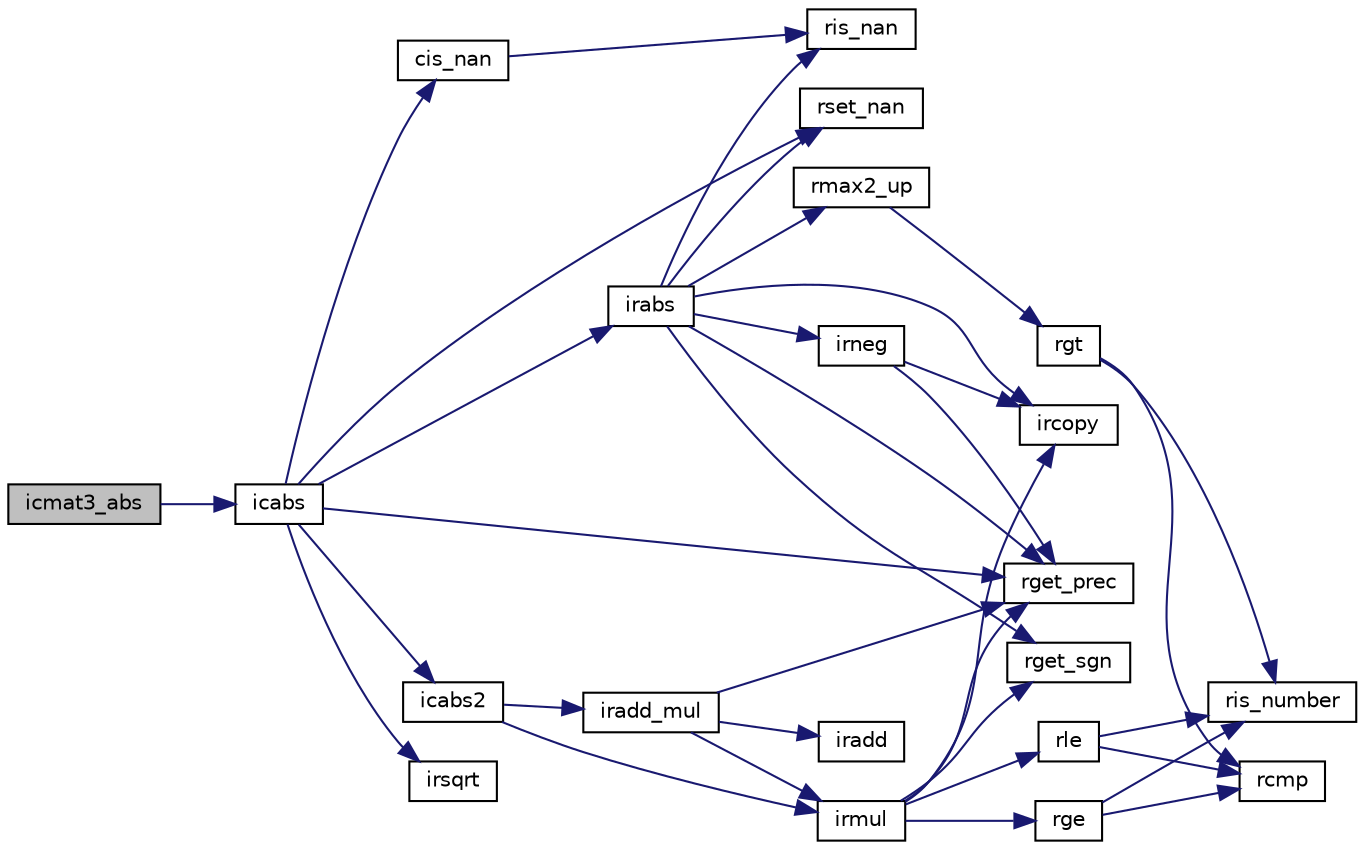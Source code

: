 digraph "icmat3_abs"
{
  edge [fontname="Helvetica",fontsize="10",labelfontname="Helvetica",labelfontsize="10"];
  node [fontname="Helvetica",fontsize="10",shape=record];
  rankdir="LR";
  Node0 [label="icmat3_abs",height=0.2,width=0.4,color="black", fillcolor="grey75", style="filled", fontcolor="black"];
  Node0 -> Node1 [color="midnightblue",fontsize="10",style="solid",fontname="Helvetica"];
  Node1 [label="icabs",height=0.2,width=0.4,color="black", fillcolor="white", style="filled",URL="$icmulti_8c.html#a781cf9db665c0c697804f15e00ad146e",tooltip="絶対値 [y0,y1]=abs([x0,x1]) "];
  Node1 -> Node2 [color="midnightblue",fontsize="10",style="solid",fontname="Helvetica"];
  Node2 [label="cis_nan",height=0.2,width=0.4,color="black", fillcolor="white", style="filled",URL="$cmulti_8c.html#a181bb5ae7645abf04f0bfd3a027a9fc0",tooltip="cmulti型がNaNであるかの判定. "];
  Node2 -> Node3 [color="midnightblue",fontsize="10",style="solid",fontname="Helvetica"];
  Node3 [label="ris_nan",height=0.2,width=0.4,color="black", fillcolor="white", style="filled",URL="$is__rmulti_8h.html#afa80b656cf032934f1374763bccc8fa2",tooltip="rmulti型がNaNであるかの判定. "];
  Node1 -> Node4 [color="midnightblue",fontsize="10",style="solid",fontname="Helvetica"];
  Node4 [label="rset_nan",height=0.2,width=0.4,color="black", fillcolor="white", style="filled",URL="$is__rmulti_8h.html#a622a4d8500fd5744cdbb60a6efe2cf4c",tooltip="rmulti型の値をNaNに設定. "];
  Node1 -> Node5 [color="midnightblue",fontsize="10",style="solid",fontname="Helvetica"];
  Node5 [label="rget_prec",height=0.2,width=0.4,color="black", fillcolor="white", style="filled",URL="$is__rmulti_8h.html#ad9bc8d534620527dc3c46ef4c9d04442",tooltip="rmulti型の浮動小数点数の精度(ビット数)を取得. "];
  Node1 -> Node6 [color="midnightblue",fontsize="10",style="solid",fontname="Helvetica"];
  Node6 [label="irabs",height=0.2,width=0.4,color="black", fillcolor="white", style="filled",URL="$irmulti_8c.html#aff300b617848d643d2aa00a2e7040dbe",tooltip="絶対値 [y0,y1]=abs([x0,x1]) "];
  Node6 -> Node3 [color="midnightblue",fontsize="10",style="solid",fontname="Helvetica"];
  Node6 -> Node4 [color="midnightblue",fontsize="10",style="solid",fontname="Helvetica"];
  Node6 -> Node7 [color="midnightblue",fontsize="10",style="solid",fontname="Helvetica"];
  Node7 [label="rget_sgn",height=0.2,width=0.4,color="black", fillcolor="white", style="filled",URL="$is__rmulti_8h.html#a1eabb75964384f5b7057a0275385d4bb",tooltip="rmulti型の浮動小数点数の符号部の取得. "];
  Node6 -> Node8 [color="midnightblue",fontsize="10",style="solid",fontname="Helvetica"];
  Node8 [label="ircopy",height=0.2,width=0.4,color="black", fillcolor="white", style="filled",URL="$irmulti_8c.html#aaf2192a33e04cbba12da47550fde287e",tooltip="コピー [y0,y1]=[x0,x1]. "];
  Node6 -> Node9 [color="midnightblue",fontsize="10",style="solid",fontname="Helvetica"];
  Node9 [label="irneg",height=0.2,width=0.4,color="black", fillcolor="white", style="filled",URL="$irmulti_8c.html#aab8b9f471b47e8054152264de875f9ae",tooltip="符号の反転 [y0,y1]=-[x0,x1]. "];
  Node9 -> Node5 [color="midnightblue",fontsize="10",style="solid",fontname="Helvetica"];
  Node9 -> Node8 [color="midnightblue",fontsize="10",style="solid",fontname="Helvetica"];
  Node6 -> Node5 [color="midnightblue",fontsize="10",style="solid",fontname="Helvetica"];
  Node6 -> Node10 [color="midnightblue",fontsize="10",style="solid",fontname="Helvetica"];
  Node10 [label="rmax2_up",height=0.2,width=0.4,color="black", fillcolor="white", style="filled",URL="$is__rmulti_8h.html#a125c6b1140d9123b37acd8d72ea14aaa",tooltip="2つのrmulti型の大きい方 上丸め z=max2(x,y) "];
  Node10 -> Node11 [color="midnightblue",fontsize="10",style="solid",fontname="Helvetica"];
  Node11 [label="rgt",height=0.2,width=0.4,color="black", fillcolor="white", style="filled",URL="$rmulti_8c.html#a461cd90560c5d33caa48b429b38892f0",tooltip="rmulti型の値の比較 x>y "];
  Node11 -> Node12 [color="midnightblue",fontsize="10",style="solid",fontname="Helvetica"];
  Node12 [label="ris_number",height=0.2,width=0.4,color="black", fillcolor="white", style="filled",URL="$rmulti_8c.html#a02c3c838634809fb6260ab78926b5f8b",tooltip="rmulti型が数であるかの判定. "];
  Node11 -> Node13 [color="midnightblue",fontsize="10",style="solid",fontname="Helvetica"];
  Node13 [label="rcmp",height=0.2,width=0.4,color="black", fillcolor="white", style="filled",URL="$rmulti_8c.html#aa7f2e03f88a388911123c82ad3f36b16",tooltip="rmulti型の値の比較 x<=>y "];
  Node1 -> Node14 [color="midnightblue",fontsize="10",style="solid",fontname="Helvetica"];
  Node14 [label="icabs2",height=0.2,width=0.4,color="black", fillcolor="white", style="filled",URL="$icmulti_8c.html#a93cfc12bd588f20b589fd9ba7d7c0043",tooltip="絶対値の平方 [y0,y1]=abs([x0,x1])^2 "];
  Node14 -> Node15 [color="midnightblue",fontsize="10",style="solid",fontname="Helvetica"];
  Node15 [label="irmul",height=0.2,width=0.4,color="black", fillcolor="white", style="filled",URL="$irmulti_8c.html#a9f9bc42cc6a70b365b032dc7bedd1abb",tooltip="掛け算 [z0,z1]=[x0,x1]*[y0,y1] "];
  Node15 -> Node5 [color="midnightblue",fontsize="10",style="solid",fontname="Helvetica"];
  Node15 -> Node7 [color="midnightblue",fontsize="10",style="solid",fontname="Helvetica"];
  Node15 -> Node16 [color="midnightblue",fontsize="10",style="solid",fontname="Helvetica"];
  Node16 [label="rle",height=0.2,width=0.4,color="black", fillcolor="white", style="filled",URL="$is__rmulti_8h.html#a72d8f7f7abd4fa2ff89f488742ff7ca7",tooltip="rmulti型の値の比較 x<=y "];
  Node16 -> Node12 [color="midnightblue",fontsize="10",style="solid",fontname="Helvetica"];
  Node16 -> Node13 [color="midnightblue",fontsize="10",style="solid",fontname="Helvetica"];
  Node15 -> Node17 [color="midnightblue",fontsize="10",style="solid",fontname="Helvetica"];
  Node17 [label="rge",height=0.2,width=0.4,color="black", fillcolor="white", style="filled",URL="$is__rmulti_8h.html#a7544c8c3220be262b43d9cdcacd5f8f2",tooltip="rmulti型の値の比較 x>=y "];
  Node17 -> Node12 [color="midnightblue",fontsize="10",style="solid",fontname="Helvetica"];
  Node17 -> Node13 [color="midnightblue",fontsize="10",style="solid",fontname="Helvetica"];
  Node15 -> Node8 [color="midnightblue",fontsize="10",style="solid",fontname="Helvetica"];
  Node14 -> Node18 [color="midnightblue",fontsize="10",style="solid",fontname="Helvetica"];
  Node18 [label="iradd_mul",height=0.2,width=0.4,color="black", fillcolor="white", style="filled",URL="$irmulti_8c.html#a55d04ab7f2884310fcff04b636911df1",tooltip="積の加算 [z0,z1]+=[x0,x1]*[y0,y1] "];
  Node18 -> Node5 [color="midnightblue",fontsize="10",style="solid",fontname="Helvetica"];
  Node18 -> Node15 [color="midnightblue",fontsize="10",style="solid",fontname="Helvetica"];
  Node18 -> Node19 [color="midnightblue",fontsize="10",style="solid",fontname="Helvetica"];
  Node19 [label="iradd",height=0.2,width=0.4,color="black", fillcolor="white", style="filled",URL="$irmulti_8c.html#a2a3a18d72fa9e737ac67d95ccb3e8ca9",tooltip="足し算 [z0,z1]=[x0,x1]+[y0,y1] "];
  Node1 -> Node20 [color="midnightblue",fontsize="10",style="solid",fontname="Helvetica"];
  Node20 [label="irsqrt",height=0.2,width=0.4,color="black", fillcolor="white", style="filled",URL="$irmulti_8c.html#a0c9e43322ce19bb64013242d8d64a504",tooltip="平方根 [y0,y1]=sqrt([x0,x1]) "];
}
